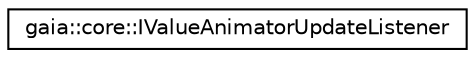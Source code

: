 digraph G
{
  edge [fontname="Helvetica",fontsize="10",labelfontname="Helvetica",labelfontsize="10"];
  node [fontname="Helvetica",fontsize="10",shape=record];
  rankdir=LR;
  Node1 [label="gaia::core::IValueAnimatorUpdateListener",height=0.2,width=0.4,color="black", fillcolor="white", style="filled",URL="$dc/d42/classgaia_1_1core_1_1_i_value_animator_update_listener.html",tooltip="Implementors of this interface can add themselves as update listeners to an ValueAnimator instance to..."];
}
